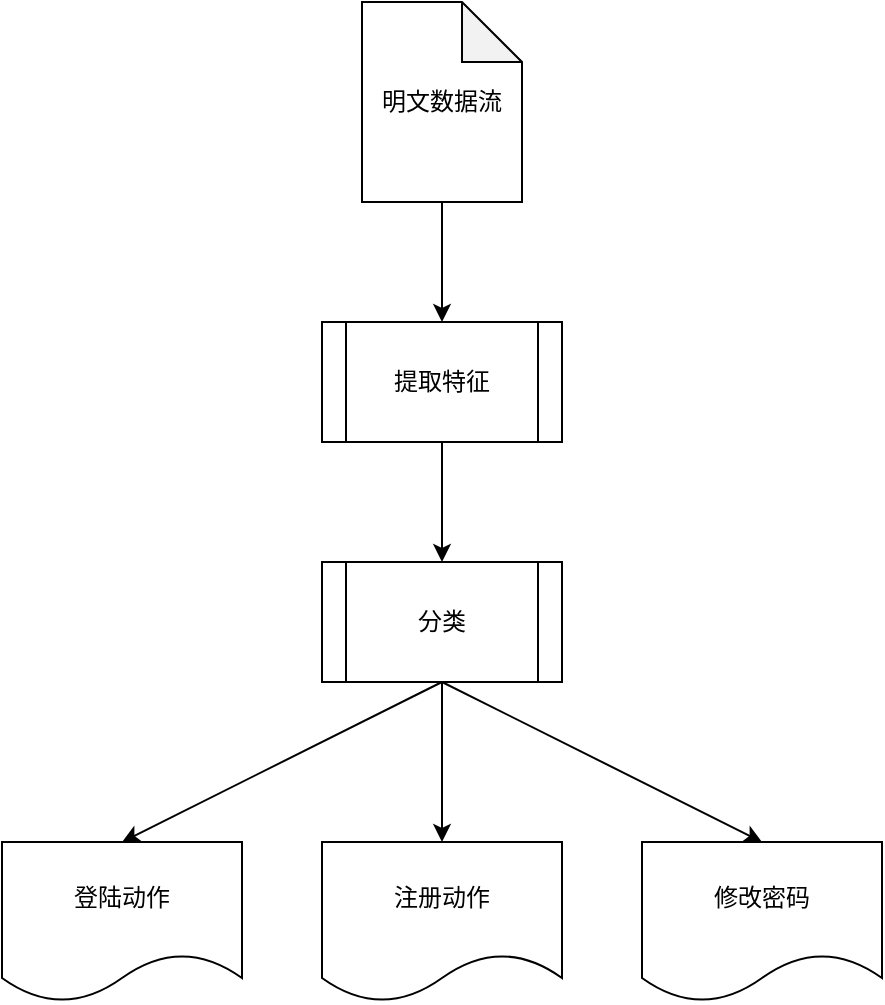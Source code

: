 <mxfile version="13.0.1" type="github">
  <diagram id="j2u3woRVECMW_S8kAenI" name="第 1 页">
    <mxGraphModel dx="1422" dy="790" grid="1" gridSize="10" guides="1" tooltips="1" connect="1" arrows="1" fold="1" page="1" pageScale="1" pageWidth="827" pageHeight="1169" math="0" shadow="0">
      <root>
        <mxCell id="0" />
        <mxCell id="1" parent="0" />
        <mxCell id="vLR63P_PVqyS-Vz9kV62-2" value="提取特征" style="shape=process;whiteSpace=wrap;html=1;backgroundOutline=1;" vertex="1" parent="1">
          <mxGeometry x="190" y="170" width="120" height="60" as="geometry" />
        </mxCell>
        <mxCell id="vLR63P_PVqyS-Vz9kV62-3" value="分类" style="shape=process;whiteSpace=wrap;html=1;backgroundOutline=1;" vertex="1" parent="1">
          <mxGeometry x="190" y="290" width="120" height="60" as="geometry" />
        </mxCell>
        <mxCell id="vLR63P_PVqyS-Vz9kV62-4" value="明文数据流" style="shape=note;whiteSpace=wrap;html=1;backgroundOutline=1;darkOpacity=0.05;" vertex="1" parent="1">
          <mxGeometry x="210" y="10" width="80" height="100" as="geometry" />
        </mxCell>
        <mxCell id="vLR63P_PVqyS-Vz9kV62-6" value="登陆动作" style="shape=document;whiteSpace=wrap;html=1;boundedLbl=1;" vertex="1" parent="1">
          <mxGeometry x="30" y="430" width="120" height="80" as="geometry" />
        </mxCell>
        <mxCell id="vLR63P_PVqyS-Vz9kV62-7" value="注册动作" style="shape=document;whiteSpace=wrap;html=1;boundedLbl=1;" vertex="1" parent="1">
          <mxGeometry x="190" y="430" width="120" height="80" as="geometry" />
        </mxCell>
        <mxCell id="vLR63P_PVqyS-Vz9kV62-8" value="修改密码" style="shape=document;whiteSpace=wrap;html=1;boundedLbl=1;" vertex="1" parent="1">
          <mxGeometry x="350" y="430" width="120" height="80" as="geometry" />
        </mxCell>
        <mxCell id="vLR63P_PVqyS-Vz9kV62-9" value="" style="endArrow=classic;html=1;exitX=0.5;exitY=1;exitDx=0;exitDy=0;exitPerimeter=0;entryX=0.5;entryY=0;entryDx=0;entryDy=0;" edge="1" parent="1" source="vLR63P_PVqyS-Vz9kV62-4" target="vLR63P_PVqyS-Vz9kV62-2">
          <mxGeometry width="50" height="50" relative="1" as="geometry">
            <mxPoint x="280" y="420" as="sourcePoint" />
            <mxPoint x="330" y="370" as="targetPoint" />
          </mxGeometry>
        </mxCell>
        <mxCell id="vLR63P_PVqyS-Vz9kV62-10" value="" style="endArrow=classic;html=1;exitX=0.5;exitY=1;exitDx=0;exitDy=0;entryX=0.5;entryY=0;entryDx=0;entryDy=0;" edge="1" parent="1" source="vLR63P_PVqyS-Vz9kV62-2" target="vLR63P_PVqyS-Vz9kV62-3">
          <mxGeometry width="50" height="50" relative="1" as="geometry">
            <mxPoint x="280" y="420" as="sourcePoint" />
            <mxPoint x="330" y="370" as="targetPoint" />
          </mxGeometry>
        </mxCell>
        <mxCell id="vLR63P_PVqyS-Vz9kV62-11" value="" style="endArrow=classic;html=1;exitX=0.5;exitY=1;exitDx=0;exitDy=0;entryX=0.5;entryY=0;entryDx=0;entryDy=0;" edge="1" parent="1" source="vLR63P_PVqyS-Vz9kV62-3" target="vLR63P_PVqyS-Vz9kV62-6">
          <mxGeometry width="50" height="50" relative="1" as="geometry">
            <mxPoint x="230" y="410" as="sourcePoint" />
            <mxPoint x="280" y="360" as="targetPoint" />
          </mxGeometry>
        </mxCell>
        <mxCell id="vLR63P_PVqyS-Vz9kV62-12" value="" style="endArrow=classic;html=1;exitX=0.5;exitY=1;exitDx=0;exitDy=0;entryX=0.5;entryY=0;entryDx=0;entryDy=0;" edge="1" parent="1" source="vLR63P_PVqyS-Vz9kV62-3" target="vLR63P_PVqyS-Vz9kV62-7">
          <mxGeometry width="50" height="50" relative="1" as="geometry">
            <mxPoint x="320" y="420" as="sourcePoint" />
            <mxPoint x="370" y="370" as="targetPoint" />
          </mxGeometry>
        </mxCell>
        <mxCell id="vLR63P_PVqyS-Vz9kV62-13" value="" style="endArrow=classic;html=1;entryX=0.5;entryY=0;entryDx=0;entryDy=0;" edge="1" parent="1" target="vLR63P_PVqyS-Vz9kV62-8">
          <mxGeometry width="50" height="50" relative="1" as="geometry">
            <mxPoint x="250" y="350" as="sourcePoint" />
            <mxPoint x="440" y="370" as="targetPoint" />
          </mxGeometry>
        </mxCell>
      </root>
    </mxGraphModel>
  </diagram>
</mxfile>
